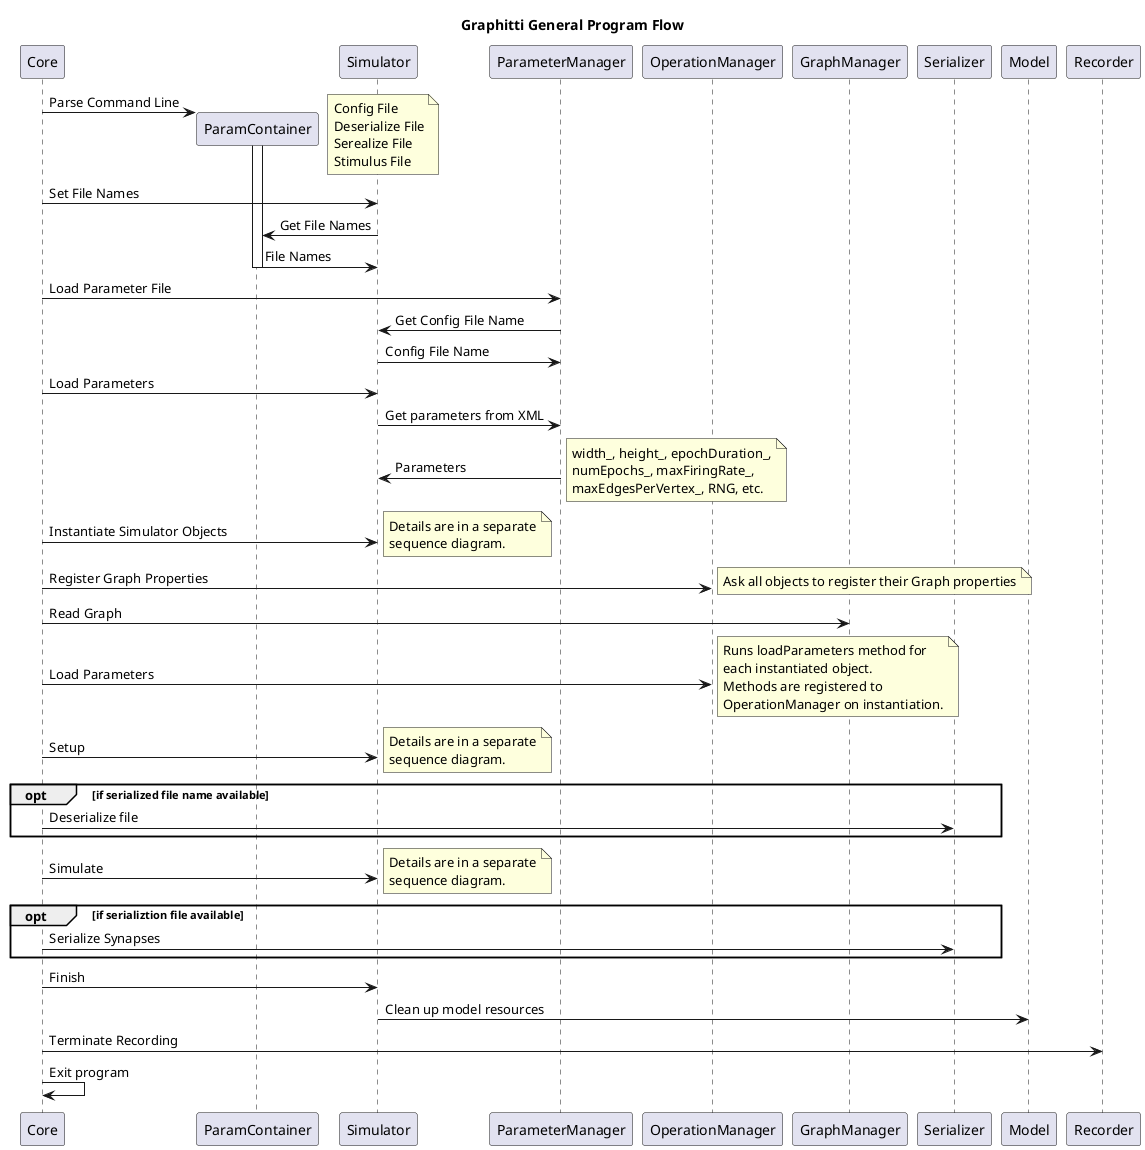 @startuml topLevelFlow

title Graphitti General Program Flow

Core -> ParamContainer **: Parse Command Line
activate ParamContainer
note right
    Config File
    Deserialize File
    Serealize File
    Stimulus File
end note

Core -> Simulator: Set File Names
Simulator -> ParamContainer: Get File Names
ParamContainer -> Simulator: File Names
deactivate ParamContainer

Core -> ParameterManager: Load Parameter File
ParameterManager -> Simulator: Get Config File Name
Simulator -> ParameterManager: Config File Name
Core -> Simulator: Load Parameters
Simulator -> ParameterManager: Get parameters from XML
ParameterManager -> Simulator: Parameters
note right
    width_, height_, epochDuration_,
    numEpochs_, maxFiringRate_,
    maxEdgesPerVertex_, RNG, etc.
end note

Core -> Simulator: Instantiate Simulator Objects
note right
    Details are in a separate
    sequence diagram.
end note

Core -> OperationManager: Register Graph Properties
note right
    Ask all objects to register their Graph properties
end note

Core -> GraphManager: Read Graph

' Expand in a separate diagram
Core -> OperationManager: Load Parameters
note right
    Runs loadParameters method for
    each instantiated object.
    Methods are registered to
    OperationManager on instantiation.
end note

Core -> Simulator: Setup
note right
    Details are in a separate
    sequence diagram.
end note


opt if serialized file name available
    Core -> Serializer: Deserialize file
end

Core -> Simulator: Simulate
note right
    Details are in a separate
    sequence diagram.
end note

opt if serializtion file available
    Core -> Serializer: Serialize Synapses
end

Core -> Simulator: Finish
Simulator -> Model: Clean up model resources
Core -> Recorder: Terminate Recording
Core -> Core: Exit program

@enduml
